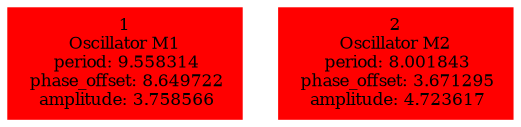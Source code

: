  digraph g{ forcelabels=true;
1 [label=<1<BR />Oscillator M1<BR /> period: 9.558314<BR /> phase_offset: 8.649722<BR /> amplitude: 3.758566>, shape=box,color=red,style=filled,fontsize=8];2 [label=<2<BR />Oscillator M2<BR /> period: 8.001843<BR /> phase_offset: 3.671295<BR /> amplitude: 4.723617>, shape=box,color=red,style=filled,fontsize=8]; }
